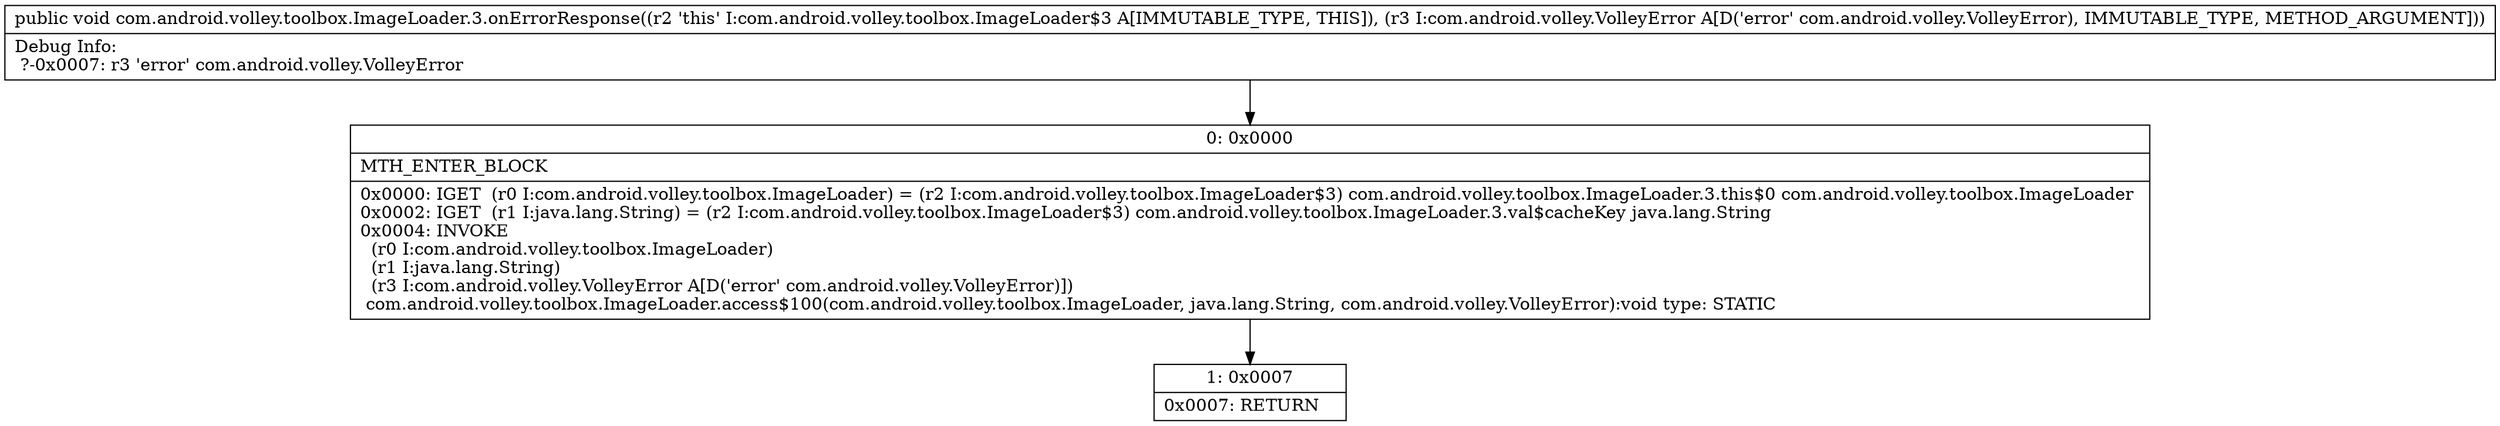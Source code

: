 digraph "CFG forcom.android.volley.toolbox.ImageLoader.3.onErrorResponse(Lcom\/android\/volley\/VolleyError;)V" {
Node_0 [shape=record,label="{0\:\ 0x0000|MTH_ENTER_BLOCK\l|0x0000: IGET  (r0 I:com.android.volley.toolbox.ImageLoader) = (r2 I:com.android.volley.toolbox.ImageLoader$3) com.android.volley.toolbox.ImageLoader.3.this$0 com.android.volley.toolbox.ImageLoader \l0x0002: IGET  (r1 I:java.lang.String) = (r2 I:com.android.volley.toolbox.ImageLoader$3) com.android.volley.toolbox.ImageLoader.3.val$cacheKey java.lang.String \l0x0004: INVOKE  \l  (r0 I:com.android.volley.toolbox.ImageLoader)\l  (r1 I:java.lang.String)\l  (r3 I:com.android.volley.VolleyError A[D('error' com.android.volley.VolleyError)])\l com.android.volley.toolbox.ImageLoader.access$100(com.android.volley.toolbox.ImageLoader, java.lang.String, com.android.volley.VolleyError):void type: STATIC \l}"];
Node_1 [shape=record,label="{1\:\ 0x0007|0x0007: RETURN   \l}"];
MethodNode[shape=record,label="{public void com.android.volley.toolbox.ImageLoader.3.onErrorResponse((r2 'this' I:com.android.volley.toolbox.ImageLoader$3 A[IMMUTABLE_TYPE, THIS]), (r3 I:com.android.volley.VolleyError A[D('error' com.android.volley.VolleyError), IMMUTABLE_TYPE, METHOD_ARGUMENT]))  | Debug Info:\l  ?\-0x0007: r3 'error' com.android.volley.VolleyError\l}"];
MethodNode -> Node_0;
Node_0 -> Node_1;
}

